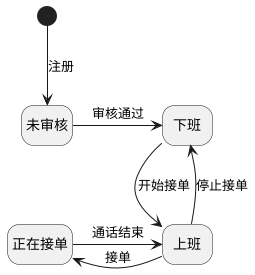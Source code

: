 @startuml
'https://plantuml.com/state-diagram
hide empty description
[*] --> 未审核: 注册
未审核 -right-> 下班: 审核通过
下班 -down-> 上班: 开始接单
上班 -left-> 正在接单: 接单
正在接单 -right-> 上班: 通话结束
上班 -up-> 下班: 停止接单

@enduml